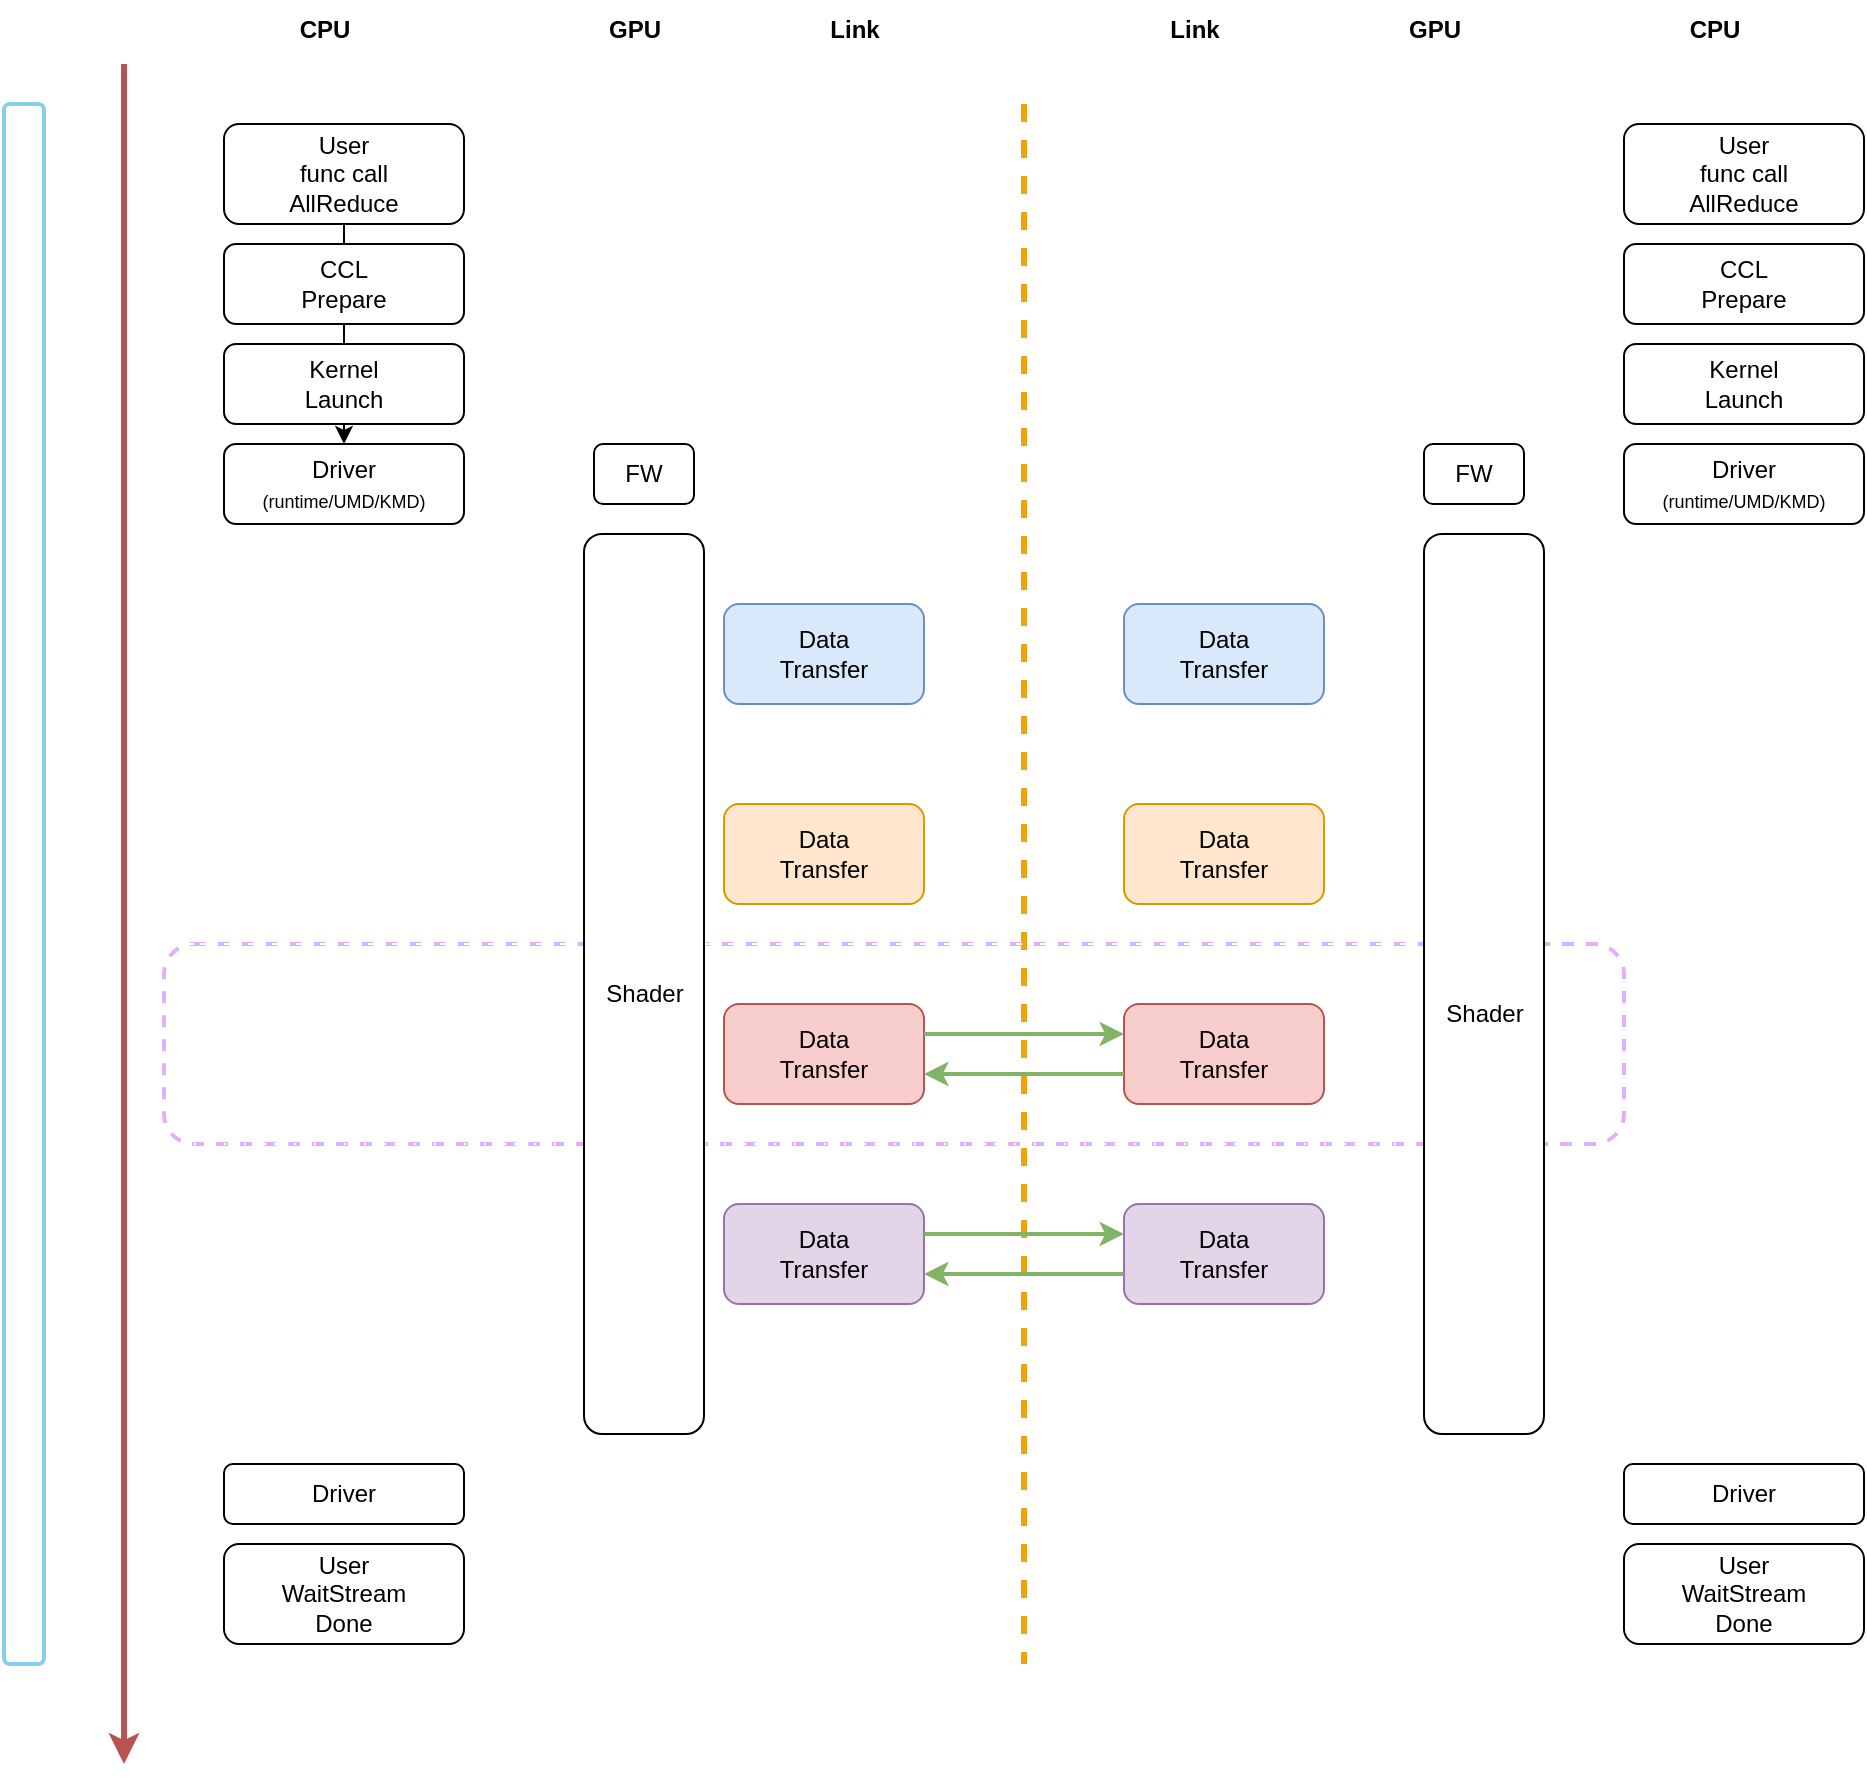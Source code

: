 <mxfile version="28.2.4">
  <diagram name="第 1 页" id="gW1jF0LuhxR1lC9v9nv5">
    <mxGraphModel dx="924" dy="519" grid="1" gridSize="10" guides="1" tooltips="1" connect="1" arrows="1" fold="1" page="1" pageScale="1" pageWidth="827" pageHeight="1169" math="0" shadow="0">
      <root>
        <mxCell id="0" />
        <mxCell id="1" parent="0" />
        <mxCell id="mN1szYBElsWgrVPT6xOc-8" value="" style="shape=curlyBrace;direction=east;rounded=1;strokeColor=#E0B0FF;strokeWidth=2;dashed=1;" vertex="1" parent="1">
          <mxGeometry x="430" y="720" width="730" height="100" as="geometry" />
        </mxCell>
        <mxCell id="mN1szYBElsWgrVPT6xOc-2" value="" style="endArrow=classic;html=1;rounded=0;strokeColor=#B85450;strokeWidth=3;" edge="1" parent="1">
          <mxGeometry width="50" height="50" relative="1" as="geometry">
            <mxPoint x="410" y="280" as="sourcePoint" />
            <mxPoint x="410" y="1130" as="targetPoint" />
          </mxGeometry>
        </mxCell>
        <mxCell id="mN1szYBElsWgrVPT6xOc-3" value="" style="endArrow=none;html=1;rounded=0;strokeColor=#F0A30A;strokeWidth=3;dashed=1;" edge="1" parent="1">
          <mxGeometry width="50" height="50" relative="1" as="geometry">
            <mxPoint x="860" y="300" as="sourcePoint" />
            <mxPoint x="860" y="1080" as="targetPoint" />
          </mxGeometry>
        </mxCell>
        <mxCell id="mN1szYBElsWgrVPT6xOc-4" value="" style="endArrow=none;html=1;rounded=0;strokeColor=#FFFFFF;strokeWidth=1;dashed=1;" edge="1" parent="1">
          <mxGeometry width="50" height="50" relative="1" as="geometry">
            <mxPoint x="430" y="720" as="sourcePoint" />
            <mxPoint x="1060" y="720" as="targetPoint" />
          </mxGeometry>
        </mxCell>
        <mxCell id="mN1szYBElsWgrVPT6xOc-5" value="" style="endArrow=none;html=1;rounded=0;strokeColor=#FFFFFF;strokeWidth=1;dashed=1;dashPattern=1 4;" edge="1" parent="1">
          <mxGeometry width="50" height="50" relative="1" as="geometry">
            <mxPoint x="430" y="820" as="sourcePoint" />
            <mxPoint x="1060" y="820" as="targetPoint" />
          </mxGeometry>
        </mxCell>
        <mxCell id="mN1szYBElsWgrVPT6xOc-6" value="" style="shape=curlyBrace;direction=west;rounded=1;strokeColor=#87CEEB;strokeWidth=2;" vertex="1" parent="1">
          <mxGeometry x="350" y="300" width="20" height="780" as="geometry" />
        </mxCell>
        <mxCell id="mN1szYBElsWgrVPT6xOc-53" value="" style="edgeStyle=orthogonalEdgeStyle;rounded=0;orthogonalLoop=1;jettySize=auto;html=1;" edge="1" parent="1" source="mN1szYBElsWgrVPT6xOc-9" target="mN1szYBElsWgrVPT6xOc-12">
          <mxGeometry relative="1" as="geometry" />
        </mxCell>
        <mxCell id="mN1szYBElsWgrVPT6xOc-9" value="User&lt;br&gt;func call&lt;br&gt;AllReduce" style="rounded=1;whiteSpace=wrap;html=1;fillColor=#FFFFFF;strokeColor=#000000;fontColor=#000000;" vertex="1" parent="1">
          <mxGeometry x="460" y="310" width="120" height="50" as="geometry" />
        </mxCell>
        <mxCell id="mN1szYBElsWgrVPT6xOc-10" value="CCL&lt;br&gt;Prepare" style="rounded=1;whiteSpace=wrap;html=1;fillColor=#FFFFFF;strokeColor=#000000;fontColor=#000000;" vertex="1" parent="1">
          <mxGeometry x="460" y="370" width="120" height="40" as="geometry" />
        </mxCell>
        <mxCell id="mN1szYBElsWgrVPT6xOc-11" value="Kernel&lt;br&gt;Launch" style="rounded=1;whiteSpace=wrap;html=1;fillColor=#FFFFFF;strokeColor=#000000;fontColor=#000000;" vertex="1" parent="1">
          <mxGeometry x="460" y="420" width="120" height="40" as="geometry" />
        </mxCell>
        <mxCell id="mN1szYBElsWgrVPT6xOc-12" value="Driver&lt;br&gt;&lt;span style=&quot;font-size: 9px;&quot;&gt;(runtime/UMD/KMD)&lt;/span&gt;" style="rounded=1;whiteSpace=wrap;html=1;fillColor=#FFFFFF;strokeColor=#000000;fontColor=#000000;" vertex="1" parent="1">
          <mxGeometry x="460" y="470" width="120" height="40" as="geometry" />
        </mxCell>
        <mxCell id="mN1szYBElsWgrVPT6xOc-13" value="Driver" style="rounded=1;whiteSpace=wrap;html=1;fillColor=#FFFFFF;strokeColor=#000000;fontColor=#000000;" vertex="1" parent="1">
          <mxGeometry x="460" y="980" width="120" height="30" as="geometry" />
        </mxCell>
        <mxCell id="mN1szYBElsWgrVPT6xOc-14" value="User&lt;br&gt;WaitStream&lt;br&gt;Done" style="rounded=1;whiteSpace=wrap;html=1;fillColor=#FFFFFF;strokeColor=#000000;fontColor=#000000;" vertex="1" parent="1">
          <mxGeometry x="460" y="1020" width="120" height="50" as="geometry" />
        </mxCell>
        <mxCell id="mN1szYBElsWgrVPT6xOc-15" value="User&lt;br&gt;func call&lt;br&gt;AllReduce" style="rounded=1;whiteSpace=wrap;html=1;fillColor=#FFFFFF;strokeColor=#000000;fontColor=#000000;" vertex="1" parent="1">
          <mxGeometry x="1160" y="310" width="120" height="50" as="geometry" />
        </mxCell>
        <mxCell id="mN1szYBElsWgrVPT6xOc-16" value="CCL&lt;br&gt;Prepare" style="rounded=1;whiteSpace=wrap;html=1;fillColor=#FFFFFF;strokeColor=#000000;fontColor=#000000;" vertex="1" parent="1">
          <mxGeometry x="1160" y="370" width="120" height="40" as="geometry" />
        </mxCell>
        <mxCell id="mN1szYBElsWgrVPT6xOc-17" value="Kernel&lt;br&gt;Launch" style="rounded=1;whiteSpace=wrap;html=1;fillColor=#FFFFFF;strokeColor=#000000;fontColor=#000000;" vertex="1" parent="1">
          <mxGeometry x="1160" y="420" width="120" height="40" as="geometry" />
        </mxCell>
        <mxCell id="mN1szYBElsWgrVPT6xOc-18" value="Driver&lt;br&gt;&lt;span style=&quot;font-size: 9px;&quot;&gt;(runtime/UMD/KMD)&lt;/span&gt;" style="rounded=1;whiteSpace=wrap;html=1;fillColor=#FFFFFF;strokeColor=#000000;fontColor=#000000;" vertex="1" parent="1">
          <mxGeometry x="1160" y="470" width="120" height="40" as="geometry" />
        </mxCell>
        <mxCell id="mN1szYBElsWgrVPT6xOc-19" value="Driver" style="rounded=1;whiteSpace=wrap;html=1;fillColor=#FFFFFF;strokeColor=#000000;fontColor=#000000;" vertex="1" parent="1">
          <mxGeometry x="1160" y="980" width="120" height="30" as="geometry" />
        </mxCell>
        <mxCell id="mN1szYBElsWgrVPT6xOc-20" value="User&lt;br&gt;WaitStream&lt;br&gt;Done" style="rounded=1;whiteSpace=wrap;html=1;fillColor=#FFFFFF;strokeColor=#000000;fontColor=#000000;" vertex="1" parent="1">
          <mxGeometry x="1160" y="1020" width="120" height="50" as="geometry" />
        </mxCell>
        <mxCell id="mN1szYBElsWgrVPT6xOc-21" value="FW" style="rounded=1;whiteSpace=wrap;html=1;fillColor=#FFFFFF;strokeColor=#000000;fontColor=#000000;" vertex="1" parent="1">
          <mxGeometry x="645" y="470" width="50" height="30" as="geometry" />
        </mxCell>
        <mxCell id="mN1szYBElsWgrVPT6xOc-22" value="" style="rounded=1;whiteSpace=wrap;html=1;fillColor=#FFFFFF;strokeColor=#000000;" vertex="1" parent="1">
          <mxGeometry x="640" y="515" width="60" height="450" as="geometry" />
        </mxCell>
        <mxCell id="mN1szYBElsWgrVPT6xOc-24" value="Data&lt;br&gt;Transfer" style="rounded=1;whiteSpace=wrap;html=1;fillColor=#DAE8FC;strokeColor=#6C8EBF;" vertex="1" parent="1">
          <mxGeometry x="710" y="550" width="100" height="50" as="geometry" />
        </mxCell>
        <mxCell id="mN1szYBElsWgrVPT6xOc-25" value="Data&lt;br&gt;Transfer" style="rounded=1;whiteSpace=wrap;html=1;fillColor=#FFE6CC;strokeColor=#D79B00;" vertex="1" parent="1">
          <mxGeometry x="710" y="650" width="100" height="50" as="geometry" />
        </mxCell>
        <mxCell id="mN1szYBElsWgrVPT6xOc-26" value="Data&lt;br&gt;Transfer" style="rounded=1;whiteSpace=wrap;html=1;fillColor=#F8CECC;strokeColor=#B85450;" vertex="1" parent="1">
          <mxGeometry x="710" y="750" width="100" height="50" as="geometry" />
        </mxCell>
        <mxCell id="mN1szYBElsWgrVPT6xOc-27" value="Data&lt;br&gt;Transfer" style="rounded=1;whiteSpace=wrap;html=1;fillColor=#E1D5E7;strokeColor=#9673A6;" vertex="1" parent="1">
          <mxGeometry x="710" y="850" width="100" height="50" as="geometry" />
        </mxCell>
        <mxCell id="mN1szYBElsWgrVPT6xOc-28" value="FW" style="rounded=1;whiteSpace=wrap;html=1;fillColor=#FFFFFF;strokeColor=#000000;fontColor=#000000;" vertex="1" parent="1">
          <mxGeometry x="1060" y="470" width="50" height="30" as="geometry" />
        </mxCell>
        <mxCell id="mN1szYBElsWgrVPT6xOc-30" value="Shader/CE" style="text;html=1;align=center;verticalAlign=middle;resizable=0;points=[];autosize=1;strokeColor=none;fillColor=none;fontColor=#FFFFFF;" vertex="1" parent="1">
          <mxGeometry x="1070" y="725" width="80" height="30" as="geometry" />
        </mxCell>
        <mxCell id="mN1szYBElsWgrVPT6xOc-31" value="Data&lt;br&gt;Transfer" style="rounded=1;whiteSpace=wrap;html=1;fillColor=#DAE8FC;strokeColor=#6C8EBF;" vertex="1" parent="1">
          <mxGeometry x="910" y="550" width="100" height="50" as="geometry" />
        </mxCell>
        <mxCell id="mN1szYBElsWgrVPT6xOc-32" value="Data&lt;br&gt;Transfer" style="rounded=1;whiteSpace=wrap;html=1;fillColor=#FFE6CC;strokeColor=#D79B00;" vertex="1" parent="1">
          <mxGeometry x="910" y="650" width="100" height="50" as="geometry" />
        </mxCell>
        <mxCell id="mN1szYBElsWgrVPT6xOc-33" value="Data&lt;br&gt;Transfer" style="rounded=1;whiteSpace=wrap;html=1;fillColor=#F8CECC;strokeColor=#B85450;" vertex="1" parent="1">
          <mxGeometry x="910" y="750" width="100" height="50" as="geometry" />
        </mxCell>
        <mxCell id="mN1szYBElsWgrVPT6xOc-34" value="Data&lt;br&gt;Transfer" style="rounded=1;whiteSpace=wrap;html=1;fillColor=#E1D5E7;strokeColor=#9673A6;" vertex="1" parent="1">
          <mxGeometry x="910" y="850" width="100" height="50" as="geometry" />
        </mxCell>
        <mxCell id="mN1szYBElsWgrVPT6xOc-35" value="" style="endArrow=classic;html=1;rounded=0;strokeColor=#82B366;strokeWidth=2;" edge="1" parent="1">
          <mxGeometry width="50" height="50" relative="1" as="geometry">
            <mxPoint x="810" y="765" as="sourcePoint" />
            <mxPoint x="910" y="765" as="targetPoint" />
          </mxGeometry>
        </mxCell>
        <mxCell id="mN1szYBElsWgrVPT6xOc-36" value="" style="endArrow=classic;html=1;rounded=0;strokeColor=#82B366;strokeWidth=2;" edge="1" parent="1">
          <mxGeometry width="50" height="50" relative="1" as="geometry">
            <mxPoint x="910" y="785" as="sourcePoint" />
            <mxPoint x="810" y="785" as="targetPoint" />
          </mxGeometry>
        </mxCell>
        <mxCell id="mN1szYBElsWgrVPT6xOc-37" value="" style="endArrow=classic;html=1;rounded=0;strokeColor=#82B366;strokeWidth=2;" edge="1" parent="1">
          <mxGeometry width="50" height="50" relative="1" as="geometry">
            <mxPoint x="810" y="865" as="sourcePoint" />
            <mxPoint x="910" y="865" as="targetPoint" />
          </mxGeometry>
        </mxCell>
        <mxCell id="mN1szYBElsWgrVPT6xOc-38" value="" style="endArrow=classic;html=1;rounded=0;strokeColor=#82B366;strokeWidth=2;" edge="1" parent="1">
          <mxGeometry width="50" height="50" relative="1" as="geometry">
            <mxPoint x="910" y="885" as="sourcePoint" />
            <mxPoint x="810" y="885" as="targetPoint" />
          </mxGeometry>
        </mxCell>
        <mxCell id="mN1szYBElsWgrVPT6xOc-39" value="" style="rounded=1;whiteSpace=wrap;html=1;fillColor=#FFFFFF;strokeColor=#000000;" vertex="1" parent="1">
          <mxGeometry x="1060" y="515" width="60" height="450" as="geometry" />
        </mxCell>
        <mxCell id="mN1szYBElsWgrVPT6xOc-40" value="&lt;b&gt;CPU&lt;/b&gt;" style="text;html=1;align=center;verticalAlign=middle;resizable=0;points=[];autosize=1;strokeColor=none;fillColor=none;" vertex="1" parent="1">
          <mxGeometry x="485" y="248" width="50" height="30" as="geometry" />
        </mxCell>
        <mxCell id="mN1szYBElsWgrVPT6xOc-41" value="&lt;b&gt;GPU&lt;/b&gt;" style="text;html=1;align=center;verticalAlign=middle;resizable=0;points=[];autosize=1;strokeColor=none;fillColor=none;" vertex="1" parent="1">
          <mxGeometry x="640" y="248" width="50" height="30" as="geometry" />
        </mxCell>
        <mxCell id="mN1szYBElsWgrVPT6xOc-43" value="&lt;b&gt;Link&lt;/b&gt;" style="text;html=1;align=center;verticalAlign=middle;resizable=0;points=[];autosize=1;strokeColor=none;fillColor=none;" vertex="1" parent="1">
          <mxGeometry x="750" y="248" width="50" height="30" as="geometry" />
        </mxCell>
        <mxCell id="mN1szYBElsWgrVPT6xOc-44" value="&lt;b&gt;CPU&lt;/b&gt;" style="text;html=1;align=center;verticalAlign=middle;resizable=0;points=[];autosize=1;strokeColor=none;fillColor=none;" vertex="1" parent="1">
          <mxGeometry x="1180" y="248" width="50" height="30" as="geometry" />
        </mxCell>
        <mxCell id="mN1szYBElsWgrVPT6xOc-45" value="&lt;b&gt;GPU&lt;/b&gt;" style="text;html=1;align=center;verticalAlign=middle;resizable=0;points=[];autosize=1;strokeColor=none;fillColor=none;" vertex="1" parent="1">
          <mxGeometry x="1040" y="248" width="50" height="30" as="geometry" />
        </mxCell>
        <mxCell id="mN1szYBElsWgrVPT6xOc-46" value="&lt;b&gt;Link&lt;/b&gt;" style="text;html=1;align=center;verticalAlign=middle;resizable=0;points=[];autosize=1;strokeColor=none;fillColor=none;" vertex="1" parent="1">
          <mxGeometry x="920" y="248" width="50" height="30" as="geometry" />
        </mxCell>
        <mxCell id="mN1szYBElsWgrVPT6xOc-47" value="Shader" style="text;html=1;align=center;verticalAlign=middle;resizable=0;points=[];autosize=1;strokeColor=none;fillColor=none;" vertex="1" parent="1">
          <mxGeometry x="640" y="730" width="60" height="30" as="geometry" />
        </mxCell>
        <mxCell id="mN1szYBElsWgrVPT6xOc-48" value="Shader" style="text;html=1;align=center;verticalAlign=middle;resizable=0;points=[];autosize=1;strokeColor=none;fillColor=none;" vertex="1" parent="1">
          <mxGeometry x="1060" y="740" width="60" height="30" as="geometry" />
        </mxCell>
      </root>
    </mxGraphModel>
  </diagram>
</mxfile>
